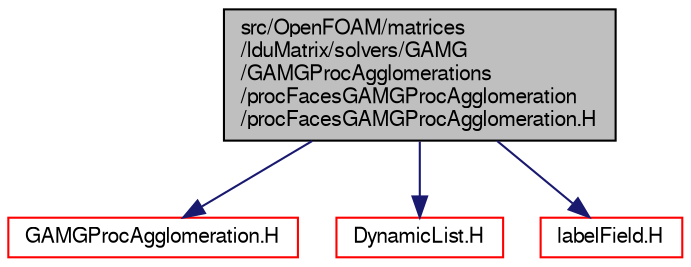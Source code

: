 digraph "src/OpenFOAM/matrices/lduMatrix/solvers/GAMG/GAMGProcAgglomerations/procFacesGAMGProcAgglomeration/procFacesGAMGProcAgglomeration.H"
{
  bgcolor="transparent";
  edge [fontname="FreeSans",fontsize="10",labelfontname="FreeSans",labelfontsize="10"];
  node [fontname="FreeSans",fontsize="10",shape=record];
  Node0 [label="src/OpenFOAM/matrices\l/lduMatrix/solvers/GAMG\l/GAMGProcAgglomerations\l/procFacesGAMGProcAgglomeration\l/procFacesGAMGProcAgglomeration.H",height=0.2,width=0.4,color="black", fillcolor="grey75", style="filled", fontcolor="black"];
  Node0 -> Node1 [color="midnightblue",fontsize="10",style="solid",fontname="FreeSans"];
  Node1 [label="GAMGProcAgglomeration.H",height=0.2,width=0.4,color="red",URL="$a10856.html"];
  Node0 -> Node62 [color="midnightblue",fontsize="10",style="solid",fontname="FreeSans"];
  Node62 [label="DynamicList.H",height=0.2,width=0.4,color="red",URL="$a08633.html"];
  Node0 -> Node65 [color="midnightblue",fontsize="10",style="solid",fontname="FreeSans"];
  Node65 [label="labelField.H",height=0.2,width=0.4,color="red",URL="$a09614.html"];
}
